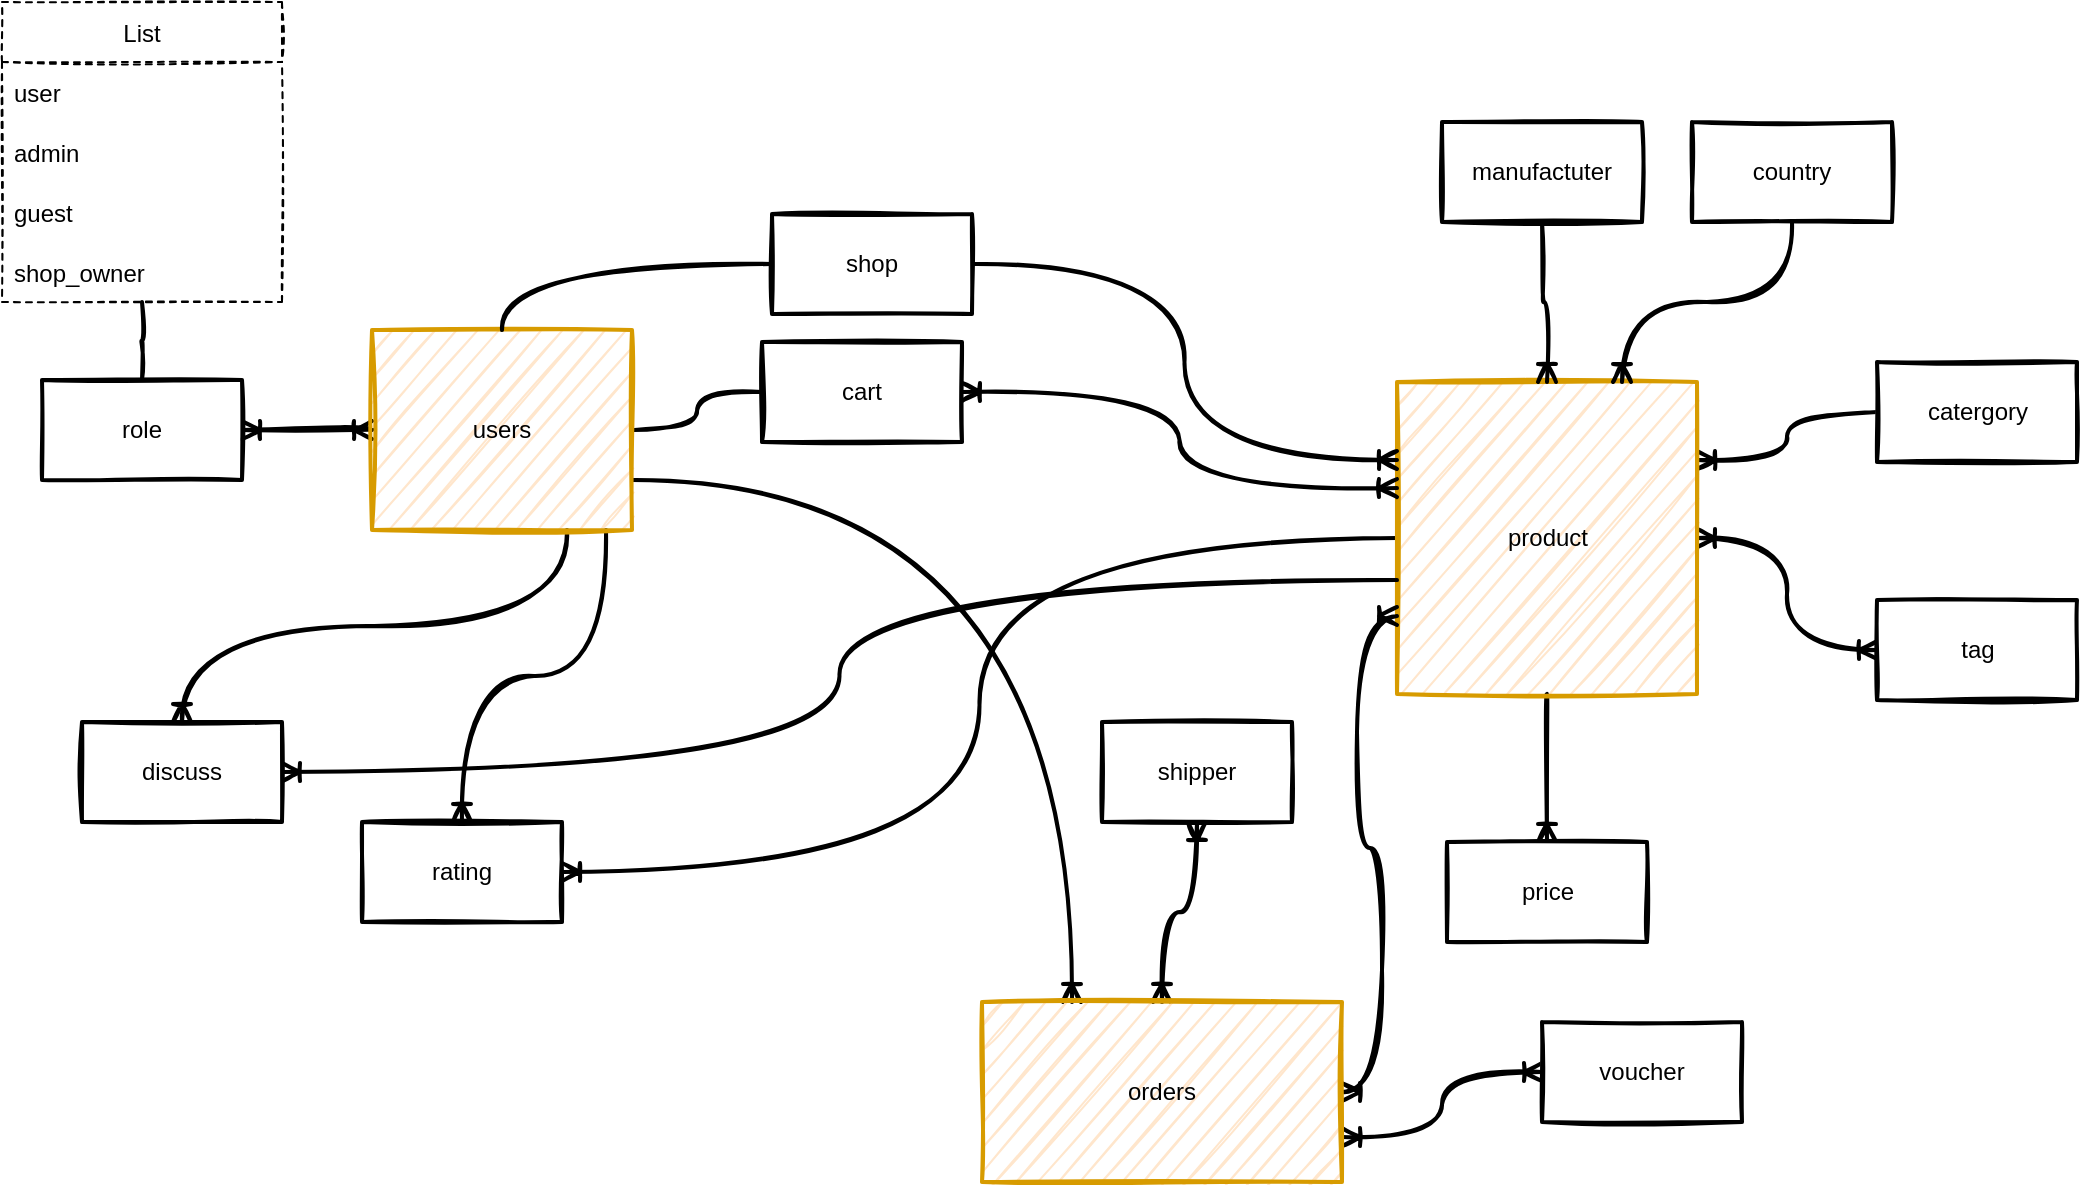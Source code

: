<mxfile version="16.5.1" type="device" pages="2"><diagram id="JLUeS3NZbmBWbkOQmf5I" name="Primarily design"><mxGraphModel dx="868" dy="545" grid="1" gridSize="10" guides="1" tooltips="1" connect="1" arrows="1" fold="1" page="1" pageScale="1" pageWidth="1169" pageHeight="827" math="0" shadow="0"><root><mxCell id="0"/><mxCell id="1" parent="0"/><mxCell id="GdnafdxsNKtUpE9_hrEG-21" style="edgeStyle=orthogonalEdgeStyle;jumpStyle=gap;orthogonalLoop=1;jettySize=auto;html=1;exitX=0.5;exitY=1;exitDx=0;exitDy=0;entryX=0.5;entryY=0;entryDx=0;entryDy=0;endArrow=ERoneToMany;endFill=0;strokeWidth=2;sketch=1;curved=1;" parent="1" source="9bdqRA983pTUqKfCLNGk-1" target="9bdqRA983pTUqKfCLNGk-7" edge="1"><mxGeometry relative="1" as="geometry"/></mxCell><mxCell id="GdnafdxsNKtUpE9_hrEG-23" style="edgeStyle=orthogonalEdgeStyle;jumpStyle=gap;orthogonalLoop=1;jettySize=auto;html=1;endArrow=ERoneToMany;endFill=0;startArrow=ERoneToMany;startFill=0;strokeWidth=2;sketch=1;curved=1;" parent="1" source="9bdqRA983pTUqKfCLNGk-1" target="9bdqRA983pTUqKfCLNGk-3" edge="1"><mxGeometry relative="1" as="geometry"/></mxCell><mxCell id="GdnafdxsNKtUpE9_hrEG-25" style="edgeStyle=orthogonalEdgeStyle;jumpStyle=gap;orthogonalLoop=1;jettySize=auto;html=1;entryX=1;entryY=0.25;entryDx=0;entryDy=0;startArrow=none;startFill=0;endArrow=ERoneToMany;endFill=0;strokeWidth=2;exitX=0;exitY=0.5;exitDx=0;exitDy=0;sketch=1;curved=1;" parent="1" source="9bdqRA983pTUqKfCLNGk-2" target="9bdqRA983pTUqKfCLNGk-1" edge="1"><mxGeometry relative="1" as="geometry"><mxPoint x="997.5" y="310" as="targetPoint"/></mxGeometry></mxCell><mxCell id="GdnafdxsNKtUpE9_hrEG-40" style="edgeStyle=orthogonalEdgeStyle;jumpStyle=gap;orthogonalLoop=1;jettySize=auto;html=1;startArrow=ERoneToMany;startFill=0;endArrow=ERoneToMany;endFill=0;strokeWidth=2;sketch=1;curved=1;exitX=1;exitY=0.75;exitDx=0;exitDy=0;" parent="1" source="GdnafdxsNKtUpE9_hrEG-49" target="9bdqRA983pTUqKfCLNGk-9" edge="1"><mxGeometry relative="1" as="geometry"/></mxCell><mxCell id="GdnafdxsNKtUpE9_hrEG-41" style="edgeStyle=orthogonalEdgeStyle;jumpStyle=gap;orthogonalLoop=1;jettySize=auto;html=1;startArrow=ERoneToMany;startFill=0;endArrow=ERoneToMany;endFill=0;strokeWidth=2;entryX=0.5;entryY=1;entryDx=0;entryDy=0;sketch=1;curved=1;" parent="1" source="GdnafdxsNKtUpE9_hrEG-49" target="GdnafdxsNKtUpE9_hrEG-7" edge="1"><mxGeometry relative="1" as="geometry"/></mxCell><mxCell id="GdnafdxsNKtUpE9_hrEG-67" style="edgeStyle=orthogonalEdgeStyle;jumpStyle=gap;orthogonalLoop=1;jettySize=auto;html=1;entryX=1;entryY=0.5;entryDx=0;entryDy=0;startArrow=none;startFill=0;endArrow=ERoneToMany;endFill=0;strokeWidth=2;sketch=1;curved=1;" parent="1" source="9bdqRA983pTUqKfCLNGk-1" target="GdnafdxsNKtUpE9_hrEG-4" edge="1"><mxGeometry relative="1" as="geometry"/></mxCell><mxCell id="9bdqRA983pTUqKfCLNGk-1" value="product" style="rounded=0;whiteSpace=wrap;html=1;strokeWidth=2;fillColor=#ffe6cc;strokeColor=#d79b00;sketch=1;" parent="1" vertex="1"><mxGeometry x="797.5" y="280" width="150" height="156" as="geometry"/></mxCell><mxCell id="9bdqRA983pTUqKfCLNGk-2" value="catergory" style="rounded=0;whiteSpace=wrap;html=1;strokeWidth=2;sketch=1;" parent="1" vertex="1"><mxGeometry x="1037.5" y="270" width="100" height="50" as="geometry"/></mxCell><mxCell id="9bdqRA983pTUqKfCLNGk-3" value="tag" style="rounded=0;whiteSpace=wrap;html=1;strokeWidth=2;sketch=1;" parent="1" vertex="1"><mxGeometry x="1037.5" y="389" width="100" height="50" as="geometry"/></mxCell><mxCell id="GdnafdxsNKtUpE9_hrEG-43" style="edgeStyle=orthogonalEdgeStyle;jumpStyle=gap;orthogonalLoop=1;jettySize=auto;html=1;entryX=0.75;entryY=0;entryDx=0;entryDy=0;startArrow=none;startFill=0;endArrow=ERoneToMany;endFill=0;strokeWidth=2;exitX=0.5;exitY=1;exitDx=0;exitDy=0;sketch=1;curved=1;" parent="1" source="9bdqRA983pTUqKfCLNGk-5" target="9bdqRA983pTUqKfCLNGk-1" edge="1"><mxGeometry relative="1" as="geometry"/></mxCell><mxCell id="9bdqRA983pTUqKfCLNGk-5" value="country" style="rounded=0;whiteSpace=wrap;html=1;strokeWidth=2;sketch=1;" parent="1" vertex="1"><mxGeometry x="945" y="150" width="100" height="50" as="geometry"/></mxCell><mxCell id="GdnafdxsNKtUpE9_hrEG-42" style="edgeStyle=orthogonalEdgeStyle;jumpStyle=gap;orthogonalLoop=1;jettySize=auto;html=1;startArrow=none;startFill=0;endArrow=ERoneToMany;endFill=0;strokeWidth=2;sketch=1;curved=1;" parent="1" source="9bdqRA983pTUqKfCLNGk-6" target="9bdqRA983pTUqKfCLNGk-1" edge="1"><mxGeometry relative="1" as="geometry"/></mxCell><mxCell id="9bdqRA983pTUqKfCLNGk-6" value="manufactuter" style="rounded=0;whiteSpace=wrap;html=1;strokeWidth=2;sketch=1;" parent="1" vertex="1"><mxGeometry x="820" y="150" width="100" height="50" as="geometry"/></mxCell><mxCell id="9bdqRA983pTUqKfCLNGk-7" value="price" style="rounded=0;whiteSpace=wrap;html=1;strokeWidth=2;sketch=1;" parent="1" vertex="1"><mxGeometry x="822.5" y="510" width="100" height="50" as="geometry"/></mxCell><mxCell id="9bdqRA983pTUqKfCLNGk-9" value="voucher" style="rounded=0;whiteSpace=wrap;html=1;strokeWidth=2;sketch=1;" parent="1" vertex="1"><mxGeometry x="870" y="600" width="100" height="50" as="geometry"/></mxCell><mxCell id="GdnafdxsNKtUpE9_hrEG-29" style="edgeStyle=orthogonalEdgeStyle;jumpStyle=gap;orthogonalLoop=1;jettySize=auto;html=1;exitX=1;exitY=0.5;exitDx=0;exitDy=0;startArrow=none;startFill=0;endArrow=none;endFill=0;strokeWidth=2;sketch=1;curved=1;" parent="1" source="GdnafdxsNKtUpE9_hrEG-1" target="GdnafdxsNKtUpE9_hrEG-6" edge="1"><mxGeometry relative="1" as="geometry"/></mxCell><mxCell id="GdnafdxsNKtUpE9_hrEG-33" style="edgeStyle=orthogonalEdgeStyle;jumpStyle=gap;orthogonalLoop=1;jettySize=auto;html=1;entryX=1;entryY=0.5;entryDx=0;entryDy=0;startArrow=ERoneToMany;startFill=0;endArrow=ERoneToMany;endFill=0;strokeWidth=2;sketch=1;curved=1;" parent="1" source="GdnafdxsNKtUpE9_hrEG-1" target="GdnafdxsNKtUpE9_hrEG-2" edge="1"><mxGeometry relative="1" as="geometry"/></mxCell><mxCell id="GdnafdxsNKtUpE9_hrEG-36" style="edgeStyle=orthogonalEdgeStyle;jumpStyle=gap;orthogonalLoop=1;jettySize=auto;html=1;entryX=0.5;entryY=0;entryDx=0;entryDy=0;startArrow=none;startFill=0;endArrow=ERoneToMany;endFill=0;strokeWidth=2;exitX=0.75;exitY=1;exitDx=0;exitDy=0;sketch=1;curved=1;" parent="1" source="GdnafdxsNKtUpE9_hrEG-1" target="GdnafdxsNKtUpE9_hrEG-5" edge="1"><mxGeometry relative="1" as="geometry"/></mxCell><mxCell id="GdnafdxsNKtUpE9_hrEG-37" style="edgeStyle=orthogonalEdgeStyle;jumpStyle=gap;orthogonalLoop=1;jettySize=auto;html=1;entryX=0.5;entryY=0;entryDx=0;entryDy=0;startArrow=none;startFill=0;endArrow=ERoneToMany;endFill=0;strokeWidth=2;exitX=0.9;exitY=1;exitDx=0;exitDy=0;exitPerimeter=0;sketch=1;curved=1;" parent="1" source="GdnafdxsNKtUpE9_hrEG-1" target="GdnafdxsNKtUpE9_hrEG-4" edge="1"><mxGeometry relative="1" as="geometry"/></mxCell><mxCell id="GdnafdxsNKtUpE9_hrEG-64" style="edgeStyle=orthogonalEdgeStyle;jumpStyle=gap;orthogonalLoop=1;jettySize=auto;html=1;exitX=1;exitY=0.75;exitDx=0;exitDy=0;entryX=0.25;entryY=0;entryDx=0;entryDy=0;startArrow=none;startFill=0;endArrow=ERoneToMany;endFill=0;strokeWidth=2;sketch=1;curved=1;" parent="1" source="GdnafdxsNKtUpE9_hrEG-1" target="GdnafdxsNKtUpE9_hrEG-49" edge="1"><mxGeometry relative="1" as="geometry"/></mxCell><mxCell id="GdnafdxsNKtUpE9_hrEG-1" value="users" style="rounded=0;whiteSpace=wrap;html=1;strokeWidth=2;fillColor=#ffe6cc;strokeColor=#d79b00;sketch=1;" parent="1" vertex="1"><mxGeometry x="285" y="254" width="130" height="100" as="geometry"/></mxCell><mxCell id="GdnafdxsNKtUpE9_hrEG-62" style="edgeStyle=orthogonalEdgeStyle;jumpStyle=gap;orthogonalLoop=1;jettySize=auto;html=1;startArrow=none;startFill=0;endArrow=none;endFill=0;strokeWidth=2;sketch=1;curved=1;" parent="1" source="GdnafdxsNKtUpE9_hrEG-2" target="GdnafdxsNKtUpE9_hrEG-52" edge="1"><mxGeometry relative="1" as="geometry"/></mxCell><mxCell id="GdnafdxsNKtUpE9_hrEG-2" value="role" style="rounded=0;whiteSpace=wrap;html=1;strokeWidth=2;sketch=1;" parent="1" vertex="1"><mxGeometry x="120" y="279" width="100" height="50" as="geometry"/></mxCell><mxCell id="GdnafdxsNKtUpE9_hrEG-30" style="edgeStyle=orthogonalEdgeStyle;jumpStyle=gap;orthogonalLoop=1;jettySize=auto;html=1;entryX=0.5;entryY=0;entryDx=0;entryDy=0;startArrow=none;startFill=0;endArrow=none;endFill=0;strokeWidth=2;sketch=1;curved=1;" parent="1" source="GdnafdxsNKtUpE9_hrEG-3" target="GdnafdxsNKtUpE9_hrEG-1" edge="1"><mxGeometry relative="1" as="geometry"/></mxCell><mxCell id="GdnafdxsNKtUpE9_hrEG-51" style="edgeStyle=orthogonalEdgeStyle;jumpStyle=gap;orthogonalLoop=1;jettySize=auto;html=1;startArrow=none;startFill=0;endArrow=ERoneToMany;endFill=0;strokeWidth=2;entryX=0;entryY=0.25;entryDx=0;entryDy=0;sketch=1;curved=1;" parent="1" source="GdnafdxsNKtUpE9_hrEG-3" target="9bdqRA983pTUqKfCLNGk-1" edge="1"><mxGeometry relative="1" as="geometry"><mxPoint x="510" y="280" as="targetPoint"/></mxGeometry></mxCell><mxCell id="GdnafdxsNKtUpE9_hrEG-3" value="shop" style="rounded=0;whiteSpace=wrap;html=1;strokeWidth=2;sketch=1;" parent="1" vertex="1"><mxGeometry x="485" y="196" width="100" height="50" as="geometry"/></mxCell><mxCell id="GdnafdxsNKtUpE9_hrEG-4" value="rating" style="rounded=0;whiteSpace=wrap;html=1;strokeWidth=2;sketch=1;" parent="1" vertex="1"><mxGeometry x="280" y="500" width="100" height="50" as="geometry"/></mxCell><mxCell id="GdnafdxsNKtUpE9_hrEG-66" style="edgeStyle=orthogonalEdgeStyle;jumpStyle=gap;orthogonalLoop=1;jettySize=auto;html=1;entryX=0;entryY=0.635;entryDx=0;entryDy=0;entryPerimeter=0;startArrow=ERoneToMany;startFill=0;endArrow=none;endFill=0;strokeWidth=2;sketch=1;curved=1;" parent="1" source="GdnafdxsNKtUpE9_hrEG-5" target="9bdqRA983pTUqKfCLNGk-1" edge="1"><mxGeometry relative="1" as="geometry"/></mxCell><mxCell id="GdnafdxsNKtUpE9_hrEG-5" value="discuss" style="rounded=0;whiteSpace=wrap;html=1;strokeWidth=2;sketch=1;" parent="1" vertex="1"><mxGeometry x="140" y="450" width="100" height="50" as="geometry"/></mxCell><mxCell id="GdnafdxsNKtUpE9_hrEG-63" style="edgeStyle=orthogonalEdgeStyle;jumpStyle=gap;orthogonalLoop=1;jettySize=auto;html=1;startArrow=ERoneToMany;startFill=0;endArrow=ERoneToMany;endFill=0;strokeWidth=2;entryX=0;entryY=0.34;entryDx=0;entryDy=0;entryPerimeter=0;sketch=1;curved=1;" parent="1" source="GdnafdxsNKtUpE9_hrEG-6" target="9bdqRA983pTUqKfCLNGk-1" edge="1"><mxGeometry relative="1" as="geometry"><mxPoint x="580" y="316" as="targetPoint"/></mxGeometry></mxCell><mxCell id="GdnafdxsNKtUpE9_hrEG-6" value="cart" style="rounded=0;whiteSpace=wrap;html=1;strokeWidth=2;sketch=1;" parent="1" vertex="1"><mxGeometry x="480" y="260" width="100" height="50" as="geometry"/></mxCell><mxCell id="GdnafdxsNKtUpE9_hrEG-7" value="shipper" style="rounded=0;whiteSpace=wrap;html=1;strokeWidth=2;sketch=1;" parent="1" vertex="1"><mxGeometry x="650" y="450" width="95" height="50" as="geometry"/></mxCell><mxCell id="GdnafdxsNKtUpE9_hrEG-50" style="edgeStyle=orthogonalEdgeStyle;jumpStyle=gap;orthogonalLoop=1;jettySize=auto;html=1;entryX=0;entryY=0.75;entryDx=0;entryDy=0;startArrow=ERoneToMany;startFill=0;endArrow=ERoneToMany;endFill=0;strokeWidth=2;sketch=1;curved=1;" parent="1" source="GdnafdxsNKtUpE9_hrEG-49" target="9bdqRA983pTUqKfCLNGk-1" edge="1"><mxGeometry relative="1" as="geometry"/></mxCell><mxCell id="GdnafdxsNKtUpE9_hrEG-49" value="orders" style="rounded=0;whiteSpace=wrap;html=1;strokeWidth=2;fillColor=#ffe6cc;strokeColor=#d79b00;sketch=1;" parent="1" vertex="1"><mxGeometry x="590" y="590" width="180" height="90" as="geometry"/></mxCell><mxCell id="GdnafdxsNKtUpE9_hrEG-52" value="List" style="swimlane;fontStyle=0;childLayout=stackLayout;horizontal=1;startSize=30;horizontalStack=0;resizeParent=1;resizeParentMax=0;resizeLast=0;collapsible=1;marginBottom=0;dashed=1;strokeWidth=1;fillColor=none;sketch=1;" parent="1" vertex="1"><mxGeometry x="100" y="90" width="140" height="150" as="geometry"/></mxCell><mxCell id="GdnafdxsNKtUpE9_hrEG-53" value="user" style="text;strokeColor=none;fillColor=none;align=left;verticalAlign=middle;spacingLeft=4;spacingRight=4;overflow=hidden;points=[[0,0.5],[1,0.5]];portConstraint=eastwest;rotatable=0;dashed=1;sketch=1;" parent="GdnafdxsNKtUpE9_hrEG-52" vertex="1"><mxGeometry y="30" width="140" height="30" as="geometry"/></mxCell><mxCell id="GdnafdxsNKtUpE9_hrEG-55" value="admin" style="text;strokeColor=none;fillColor=none;align=left;verticalAlign=middle;spacingLeft=4;spacingRight=4;overflow=hidden;points=[[0,0.5],[1,0.5]];portConstraint=eastwest;rotatable=0;dashed=1;sketch=1;" parent="GdnafdxsNKtUpE9_hrEG-52" vertex="1"><mxGeometry y="60" width="140" height="30" as="geometry"/></mxCell><mxCell id="GdnafdxsNKtUpE9_hrEG-57" value="guest" style="text;strokeColor=none;fillColor=none;align=left;verticalAlign=middle;spacingLeft=4;spacingRight=4;overflow=hidden;points=[[0,0.5],[1,0.5]];portConstraint=eastwest;rotatable=0;dashed=1;sketch=1;" parent="GdnafdxsNKtUpE9_hrEG-52" vertex="1"><mxGeometry y="90" width="140" height="30" as="geometry"/></mxCell><mxCell id="GdnafdxsNKtUpE9_hrEG-54" value="shop_owner" style="text;strokeColor=none;fillColor=none;align=left;verticalAlign=middle;spacingLeft=4;spacingRight=4;overflow=hidden;points=[[0,0.5],[1,0.5]];portConstraint=eastwest;rotatable=0;dashed=1;sketch=1;" parent="GdnafdxsNKtUpE9_hrEG-52" vertex="1"><mxGeometry y="120" width="140" height="30" as="geometry"/></mxCell></root></mxGraphModel></diagram><diagram name="Basic design" id="xeyDcXVGqgxg6_OX3Zuc"><mxGraphModel dx="2037" dy="545" grid="1" gridSize="10" guides="1" tooltips="1" connect="1" arrows="1" fold="1" page="1" pageScale="1" pageWidth="1169" pageHeight="827" math="0" shadow="0"><root><mxCell id="nEqRXM4K_B35qjbwBhtW-0"/><mxCell id="nEqRXM4K_B35qjbwBhtW-1" parent="nEqRXM4K_B35qjbwBhtW-0"/><mxCell id="nEqRXM4K_B35qjbwBhtW-2" style="edgeStyle=orthogonalEdgeStyle;jumpStyle=gap;orthogonalLoop=1;jettySize=auto;html=1;endArrow=ERoneToMany;endFill=0;strokeWidth=2;" parent="nEqRXM4K_B35qjbwBhtW-1" source="1F5qX5V7gjVEo8uUJHEB-17" target="6zn08B61Vg0nzKtM48cT-21" edge="1"><mxGeometry relative="1" as="geometry"/></mxCell><mxCell id="nEqRXM4K_B35qjbwBhtW-3" style="edgeStyle=orthogonalEdgeStyle;jumpStyle=gap;orthogonalLoop=1;jettySize=auto;html=1;endArrow=none;endFill=0;startArrow=ERoneToMany;startFill=0;strokeWidth=2;" parent="nEqRXM4K_B35qjbwBhtW-1" source="6zn08B61Vg0nzKtM48cT-7" target="1F5qX5V7gjVEo8uUJHEB-17" edge="1"><mxGeometry relative="1" as="geometry"/></mxCell><mxCell id="nEqRXM4K_B35qjbwBhtW-4" style="edgeStyle=orthogonalEdgeStyle;jumpStyle=gap;orthogonalLoop=1;jettySize=auto;html=1;startArrow=none;startFill=0;endArrow=ERoneToMany;endFill=0;strokeWidth=2;" parent="nEqRXM4K_B35qjbwBhtW-1" source="6zn08B61Vg0nzKtM48cT-1" target="1F5qX5V7gjVEo8uUJHEB-26" edge="1"><mxGeometry relative="1" as="geometry"><mxPoint x="697.5" y="280" as="targetPoint"/></mxGeometry></mxCell><mxCell id="nEqRXM4K_B35qjbwBhtW-5" style="edgeStyle=orthogonalEdgeStyle;jumpStyle=gap;orthogonalLoop=1;jettySize=auto;html=1;startArrow=none;startFill=0;endArrow=ERoneToMany;endFill=0;strokeWidth=2;entryX=0;entryY=0.5;entryDx=0;entryDy=0;" parent="nEqRXM4K_B35qjbwBhtW-1" source="1F5qX5V7gjVEo8uUJHEB-6" target="1F5qX5V7gjVEo8uUJHEB-2" edge="1"><mxGeometry relative="1" as="geometry"/></mxCell><mxCell id="nEqRXM4K_B35qjbwBhtW-7" style="edgeStyle=orthogonalEdgeStyle;jumpStyle=gap;orthogonalLoop=1;jettySize=auto;html=1;entryX=1;entryY=0.5;entryDx=0;entryDy=0;startArrow=none;startFill=0;endArrow=ERoneToMany;endFill=0;strokeWidth=2;" parent="nEqRXM4K_B35qjbwBhtW-1" source="1F5qX5V7gjVEo8uUJHEB-17" target="Ak6aTrRuTv46hlEzET8n-7" edge="1"><mxGeometry relative="1" as="geometry"/></mxCell><mxCell id="nEqRXM4K_B35qjbwBhtW-11" style="edgeStyle=orthogonalEdgeStyle;jumpStyle=gap;orthogonalLoop=1;jettySize=auto;html=1;startArrow=none;startFill=0;endArrow=ERoneToMany;endFill=0;strokeWidth=2;" parent="nEqRXM4K_B35qjbwBhtW-1" source="F9fl3s7LjYXuMkFzi0VZ-14" target="1F5qX5V7gjVEo8uUJHEB-23" edge="1"><mxGeometry relative="1" as="geometry"/></mxCell><mxCell id="nEqRXM4K_B35qjbwBhtW-13" style="edgeStyle=orthogonalEdgeStyle;jumpStyle=gap;orthogonalLoop=1;jettySize=auto;html=1;startArrow=none;startFill=0;endArrow=ERoneToMany;endFill=0;strokeWidth=2;" parent="nEqRXM4K_B35qjbwBhtW-1" source="F9fl3s7LjYXuMkFzi0VZ-11" target="1F5qX5V7gjVEo8uUJHEB-22" edge="1"><mxGeometry relative="1" as="geometry"/></mxCell><mxCell id="nEqRXM4K_B35qjbwBhtW-17" style="edgeStyle=orthogonalEdgeStyle;jumpStyle=gap;orthogonalLoop=1;jettySize=auto;html=1;startArrow=none;startFill=0;endArrow=none;endFill=0;strokeWidth=2;entryX=0;entryY=0.5;entryDx=0;entryDy=0;" parent="nEqRXM4K_B35qjbwBhtW-1" source="Ak6aTrRuTv46hlEzET8n-23" target="Ak6aTrRuTv46hlEzET8n-17" edge="1"><mxGeometry relative="1" as="geometry"/></mxCell><mxCell id="nEqRXM4K_B35qjbwBhtW-19" style="edgeStyle=orthogonalEdgeStyle;jumpStyle=gap;orthogonalLoop=1;jettySize=auto;html=1;startArrow=none;startFill=0;endArrow=ERoneToMany;endFill=0;strokeWidth=2;entryX=1;entryY=0.5;entryDx=0;entryDy=0;" parent="nEqRXM4K_B35qjbwBhtW-1" source="Ak6aTrRuTv46hlEzET8n-23" target="etswnL12-gUDMefsylmT-19" edge="1"><mxGeometry relative="1" as="geometry"/></mxCell><mxCell id="nEqRXM4K_B35qjbwBhtW-20" style="edgeStyle=orthogonalEdgeStyle;jumpStyle=gap;orthogonalLoop=1;jettySize=auto;html=1;startArrow=none;startFill=0;endArrow=ERoneToMany;endFill=0;strokeWidth=2;" parent="nEqRXM4K_B35qjbwBhtW-1" source="Ak6aTrRuTv46hlEzET8n-23" target="Ak6aTrRuTv46hlEzET8n-5" edge="1"><mxGeometry relative="1" as="geometry"/></mxCell><mxCell id="nEqRXM4K_B35qjbwBhtW-21" style="edgeStyle=orthogonalEdgeStyle;jumpStyle=gap;orthogonalLoop=1;jettySize=auto;html=1;startArrow=none;startFill=0;endArrow=ERoneToMany;endFill=0;strokeWidth=2;" parent="nEqRXM4K_B35qjbwBhtW-1" source="Ak6aTrRuTv46hlEzET8n-23" target="1F5qX5V7gjVEo8uUJHEB-7" edge="1"><mxGeometry relative="1" as="geometry"/></mxCell><mxCell id="uwoYzFLYdJ83PTsp_wEB-1" style="edgeStyle=orthogonalEdgeStyle;orthogonalLoop=1;jettySize=auto;html=1;strokeWidth=2;endArrow=ERoneToMany;endFill=0;" parent="nEqRXM4K_B35qjbwBhtW-1" source="Ak6aTrRuTv46hlEzET8n-23" target="Ak6aTrRuTv46hlEzET8n-20" edge="1"><mxGeometry relative="1" as="geometry"/></mxCell><mxCell id="nEqRXM4K_B35qjbwBhtW-23" style="edgeStyle=orthogonalEdgeStyle;jumpStyle=gap;orthogonalLoop=1;jettySize=auto;html=1;startArrow=none;startFill=0;endArrow=none;endFill=0;strokeWidth=2;entryX=0.5;entryY=0;entryDx=0;entryDy=0;" parent="nEqRXM4K_B35qjbwBhtW-1" source="etswnL12-gUDMefsylmT-15" target="nEqRXM4K_B35qjbwBhtW-36" edge="1"><mxGeometry relative="1" as="geometry"><mxPoint x="-134" y="319" as="sourcePoint"/></mxGeometry></mxCell><mxCell id="nEqRXM4K_B35qjbwBhtW-25" style="edgeStyle=orthogonalEdgeStyle;jumpStyle=gap;orthogonalLoop=1;jettySize=auto;html=1;startArrow=none;startFill=0;endArrow=none;endFill=0;strokeWidth=2;" parent="nEqRXM4K_B35qjbwBhtW-1" source="Ak6aTrRuTv46hlEzET8n-12" target="Ak6aTrRuTv46hlEzET8n-23" edge="1"><mxGeometry relative="1" as="geometry"/></mxCell><mxCell id="nEqRXM4K_B35qjbwBhtW-26" style="edgeStyle=orthogonalEdgeStyle;jumpStyle=gap;orthogonalLoop=1;jettySize=auto;html=1;startArrow=none;startFill=0;endArrow=ERoneToMany;endFill=0;strokeWidth=2;exitX=1;exitY=0.5;exitDx=0;exitDy=0;" parent="nEqRXM4K_B35qjbwBhtW-1" source="Ak6aTrRuTv46hlEzET8n-10" target="1F5qX5V7gjVEo8uUJHEB-20" edge="1"><mxGeometry relative="1" as="geometry"><mxPoint x="510" y="280" as="targetPoint"/></mxGeometry></mxCell><mxCell id="nEqRXM4K_B35qjbwBhtW-29" style="edgeStyle=orthogonalEdgeStyle;jumpStyle=gap;orthogonalLoop=1;jettySize=auto;html=1;startArrow=ERoneToMany;startFill=0;endArrow=none;endFill=0;strokeWidth=2;exitX=1;exitY=0.5;exitDx=0;exitDy=0;" parent="nEqRXM4K_B35qjbwBhtW-1" source="etswnL12-gUDMefsylmT-20" target="1F5qX5V7gjVEo8uUJHEB-17" edge="1"><mxGeometry relative="1" as="geometry"><mxPoint x="240" y="618" as="sourcePoint"/></mxGeometry></mxCell><mxCell id="nEqRXM4K_B35qjbwBhtW-31" style="edgeStyle=orthogonalEdgeStyle;jumpStyle=gap;orthogonalLoop=1;jettySize=auto;html=1;startArrow=none;startFill=0;endArrow=ERoneToMany;endFill=0;strokeWidth=2;" parent="nEqRXM4K_B35qjbwBhtW-1" source="1F5qX5V7gjVEo8uUJHEB-17" target="6zn08B61Vg0nzKtM48cT-13" edge="1"><mxGeometry relative="1" as="geometry"><mxPoint x="580" y="316" as="sourcePoint"/></mxGeometry></mxCell><mxCell id="nEqRXM4K_B35qjbwBhtW-34" style="edgeStyle=orthogonalEdgeStyle;jumpStyle=gap;orthogonalLoop=1;jettySize=auto;html=1;startArrow=none;startFill=0;endArrow=ERoneToMany;endFill=0;strokeWidth=2;" parent="nEqRXM4K_B35qjbwBhtW-1" source="1F5qX5V7gjVEo8uUJHEB-6" target="1F5qX5V7gjVEo8uUJHEB-30" edge="1"><mxGeometry relative="1" as="geometry"/></mxCell><mxCell id="nEqRXM4K_B35qjbwBhtW-36" value="List" style="swimlane;fontStyle=0;childLayout=stackLayout;horizontal=1;startSize=30;horizontalStack=0;resizeParent=1;resizeParentMax=0;resizeLast=0;collapsible=1;marginBottom=0;dashed=1;strokeWidth=1;fillColor=none;" parent="nEqRXM4K_B35qjbwBhtW-1" vertex="1"><mxGeometry x="-420" y="460" width="140" height="150" as="geometry"/></mxCell><mxCell id="nEqRXM4K_B35qjbwBhtW-38" value="1 - admin" style="text;strokeColor=none;fillColor=none;align=left;verticalAlign=middle;spacingLeft=4;spacingRight=4;overflow=hidden;points=[[0,0.5],[1,0.5]];portConstraint=eastwest;rotatable=0;dashed=1;" parent="nEqRXM4K_B35qjbwBhtW-36" vertex="1"><mxGeometry y="30" width="140" height="30" as="geometry"/></mxCell><mxCell id="nEqRXM4K_B35qjbwBhtW-37" value="2 - user" style="text;strokeColor=none;fillColor=none;align=left;verticalAlign=middle;spacingLeft=4;spacingRight=4;overflow=hidden;points=[[0,0.5],[1,0.5]];portConstraint=eastwest;rotatable=0;dashed=1;" parent="nEqRXM4K_B35qjbwBhtW-36" vertex="1"><mxGeometry y="60" width="140" height="30" as="geometry"/></mxCell><mxCell id="nEqRXM4K_B35qjbwBhtW-39" value="3 - guest" style="text;strokeColor=none;fillColor=none;align=left;verticalAlign=middle;spacingLeft=4;spacingRight=4;overflow=hidden;points=[[0,0.5],[1,0.5]];portConstraint=eastwest;rotatable=0;dashed=1;" parent="nEqRXM4K_B35qjbwBhtW-36" vertex="1"><mxGeometry y="90" width="140" height="30" as="geometry"/></mxCell><mxCell id="nEqRXM4K_B35qjbwBhtW-40" value="4 - shop_owner" style="text;strokeColor=none;fillColor=none;align=left;verticalAlign=middle;spacingLeft=4;spacingRight=4;overflow=hidden;points=[[0,0.5],[1,0.5]];portConstraint=eastwest;rotatable=0;dashed=1;" parent="nEqRXM4K_B35qjbwBhtW-36" vertex="1"><mxGeometry y="120" width="140" height="30" as="geometry"/></mxCell><mxCell id="etswnL12-gUDMefsylmT-13" value="role" style="swimlane;fontStyle=0;childLayout=stackLayout;horizontal=1;startSize=30;horizontalStack=0;resizeParent=1;resizeParentMax=0;resizeLast=0;collapsible=1;marginBottom=0;strokeWidth=2;" parent="nEqRXM4K_B35qjbwBhtW-1" vertex="1"><mxGeometry x="-420" y="285" width="140" height="120" as="geometry"/></mxCell><mxCell id="etswnL12-gUDMefsylmT-14" value="id INT PK" style="text;strokeColor=#b85450;fillColor=#f8cecc;align=left;verticalAlign=middle;spacingLeft=4;spacingRight=4;overflow=hidden;points=[[0,0.5],[1,0.5]];portConstraint=eastwest;rotatable=0;labelBackgroundColor=none;" parent="etswnL12-gUDMefsylmT-13" vertex="1"><mxGeometry y="30" width="140" height="30" as="geometry"/></mxCell><mxCell id="Ak6aTrRuTv46hlEzET8n-37" value="id_users" style="text;strokeColor=#6c8ebf;fillColor=#dae8fc;align=left;verticalAlign=middle;spacingLeft=4;spacingRight=4;overflow=hidden;points=[[0,0.5],[1,0.5]];portConstraint=eastwest;rotatable=0;labelBackgroundColor=none;" parent="etswnL12-gUDMefsylmT-13" vertex="1"><mxGeometry y="60" width="140" height="30" as="geometry"/></mxCell><mxCell id="etswnL12-gUDMefsylmT-15" value="role INT" style="text;strokeColor=none;fillColor=none;align=left;verticalAlign=middle;spacingLeft=4;spacingRight=4;overflow=hidden;points=[[0,0.5],[1,0.5]];portConstraint=eastwest;rotatable=0;" parent="etswnL12-gUDMefsylmT-13" vertex="1"><mxGeometry y="90" width="140" height="30" as="geometry"/></mxCell><mxCell id="etswnL12-gUDMefsylmT-17" value="discuss" style="swimlane;fontStyle=0;childLayout=stackLayout;horizontal=1;startSize=26;horizontalStack=0;resizeParent=1;resizeParentMax=0;resizeLast=0;collapsible=1;marginBottom=0;align=center;fontSize=12;strokeWidth=2;" parent="nEqRXM4K_B35qjbwBhtW-1" vertex="1"><mxGeometry x="-260" y="400" width="160" height="146" as="geometry"/></mxCell><mxCell id="etswnL12-gUDMefsylmT-18" value="id INT PK" style="text;strokeColor=#b85450;fillColor=#f8cecc;spacingLeft=4;spacingRight=4;overflow=hidden;rotatable=0;points=[[0,0.5],[1,0.5]];portConstraint=eastwest;fontSize=12;" parent="etswnL12-gUDMefsylmT-17" vertex="1"><mxGeometry y="26" width="160" height="30" as="geometry"/></mxCell><mxCell id="etswnL12-gUDMefsylmT-19" value="id_users" style="text;strokeColor=#6c8ebf;fillColor=#dae8fc;spacingLeft=4;spacingRight=4;overflow=hidden;rotatable=0;points=[[0,0.5],[1,0.5]];portConstraint=eastwest;fontSize=12;" parent="etswnL12-gUDMefsylmT-17" vertex="1"><mxGeometry y="56" width="160" height="30" as="geometry"/></mxCell><mxCell id="etswnL12-gUDMefsylmT-20" value="id_product" style="text;strokeColor=#6c8ebf;fillColor=#dae8fc;spacingLeft=4;spacingRight=4;overflow=hidden;rotatable=0;points=[[0,0.5],[1,0.5]];portConstraint=eastwest;fontSize=12;" parent="etswnL12-gUDMefsylmT-17" vertex="1"><mxGeometry y="86" width="160" height="30" as="geometry"/></mxCell><mxCell id="Ak6aTrRuTv46hlEzET8n-0" value="discuss TEXT" style="text;strokeColor=none;fillColor=none;spacingLeft=4;spacingRight=4;overflow=hidden;rotatable=0;points=[[0,0.5],[1,0.5]];portConstraint=eastwest;fontSize=12;" parent="etswnL12-gUDMefsylmT-17" vertex="1"><mxGeometry y="116" width="160" height="30" as="geometry"/></mxCell><mxCell id="Ak6aTrRuTv46hlEzET8n-2" value="rating" style="swimlane;fontStyle=0;childLayout=stackLayout;horizontal=1;startSize=30;horizontalStack=0;resizeParent=1;resizeParentMax=0;resizeLast=0;collapsible=1;marginBottom=0;labelBackgroundColor=none;strokeWidth=2;treeFolding=0;swimlaneLine=1;" parent="nEqRXM4K_B35qjbwBhtW-1" vertex="1"><mxGeometry x="465" y="120" width="140" height="150" as="geometry"><mxRectangle x="110" y="630" width="50" height="30" as="alternateBounds"/></mxGeometry></mxCell><mxCell id="Ak6aTrRuTv46hlEzET8n-4" value="id INT PK" style="text;strokeColor=#b85450;fillColor=#f8cecc;align=left;verticalAlign=middle;spacingLeft=4;spacingRight=4;overflow=hidden;points=[[0,0.5],[1,0.5]];portConstraint=eastwest;rotatable=0;labelBackgroundColor=none;" parent="Ak6aTrRuTv46hlEzET8n-2" vertex="1"><mxGeometry y="30" width="140" height="30" as="geometry"/></mxCell><mxCell id="Ak6aTrRuTv46hlEzET8n-5" value="id_users" style="text;strokeColor=#6c8ebf;fillColor=#dae8fc;align=left;verticalAlign=middle;spacingLeft=4;spacingRight=4;overflow=hidden;points=[[0,0.5],[1,0.5]];portConstraint=eastwest;rotatable=0;labelBackgroundColor=none;" parent="Ak6aTrRuTv46hlEzET8n-2" vertex="1"><mxGeometry y="60" width="140" height="30" as="geometry"/></mxCell><mxCell id="Ak6aTrRuTv46hlEzET8n-7" value="id_product" style="text;strokeColor=#6c8ebf;fillColor=#dae8fc;align=left;verticalAlign=middle;spacingLeft=4;spacingRight=4;overflow=hidden;points=[[0,0.5],[1,0.5]];portConstraint=eastwest;rotatable=0;labelBackgroundColor=none;" parent="Ak6aTrRuTv46hlEzET8n-2" vertex="1"><mxGeometry y="90" width="140" height="30" as="geometry"/></mxCell><mxCell id="Ak6aTrRuTv46hlEzET8n-8" value="rating INT" style="text;strokeColor=none;fillColor=none;spacingLeft=4;spacingRight=4;overflow=hidden;rotatable=0;points=[[0,0.5],[1,0.5]];portConstraint=eastwest;fontSize=12;" parent="Ak6aTrRuTv46hlEzET8n-2" vertex="1"><mxGeometry y="120" width="140" height="30" as="geometry"/></mxCell><mxCell id="Ak6aTrRuTv46hlEzET8n-9" value="shop" style="swimlane;fontStyle=0;childLayout=stackLayout;horizontal=1;startSize=30;horizontalStack=0;resizeParent=1;resizeParentMax=0;resizeLast=0;collapsible=1;marginBottom=0;labelBackgroundColor=none;strokeColor=default;strokeWidth=2;fillColor=none;" parent="nEqRXM4K_B35qjbwBhtW-1" vertex="1"><mxGeometry x="415" y="300" width="190" height="180" as="geometry"/></mxCell><mxCell id="Ak6aTrRuTv46hlEzET8n-10" value="id INT PK" style="text;strokeColor=#b85450;fillColor=#f8cecc;align=left;verticalAlign=middle;spacingLeft=4;spacingRight=4;overflow=hidden;points=[[0,0.5],[1,0.5]];portConstraint=eastwest;rotatable=0;labelBackgroundColor=none;" parent="Ak6aTrRuTv46hlEzET8n-9" vertex="1"><mxGeometry y="30" width="190" height="30" as="geometry"/></mxCell><mxCell id="Ak6aTrRuTv46hlEzET8n-12" value="id_owner" style="text;strokeColor=#6c8ebf;fillColor=#dae8fc;align=left;verticalAlign=middle;spacingLeft=4;spacingRight=4;overflow=hidden;points=[[0,0.5],[1,0.5]];portConstraint=eastwest;rotatable=0;labelBackgroundColor=none;" parent="Ak6aTrRuTv46hlEzET8n-9" vertex="1"><mxGeometry y="60" width="190" height="30" as="geometry"/></mxCell><mxCell id="Ak6aTrRuTv46hlEzET8n-11" value="name TEXT" style="text;strokeColor=none;fillColor=none;align=left;verticalAlign=middle;spacingLeft=4;spacingRight=4;overflow=hidden;points=[[0,0.5],[1,0.5]];portConstraint=eastwest;rotatable=0;labelBackgroundColor=none;" parent="Ak6aTrRuTv46hlEzET8n-9" vertex="1"><mxGeometry y="90" width="190" height="30" as="geometry"/></mxCell><mxCell id="xlmNndLky2t6jd6LRRZP-0" value="create_at DATE" style="text;strokeColor=none;fillColor=none;align=left;verticalAlign=middle;spacingLeft=4;spacingRight=4;overflow=hidden;points=[[0,0.5],[1,0.5]];portConstraint=eastwest;rotatable=0;labelBackgroundColor=none;" parent="Ak6aTrRuTv46hlEzET8n-9" vertex="1"><mxGeometry y="120" width="190" height="30" as="geometry"/></mxCell><mxCell id="Ak6aTrRuTv46hlEzET8n-13" value="status ENUM(normal, locked)" style="text;strokeColor=none;fillColor=none;align=left;verticalAlign=middle;spacingLeft=4;spacingRight=4;overflow=hidden;points=[[0,0.5],[1,0.5]];portConstraint=eastwest;rotatable=0;labelBackgroundColor=none;" parent="Ak6aTrRuTv46hlEzET8n-9" vertex="1"><mxGeometry y="150" width="190" height="30" as="geometry"/></mxCell><mxCell id="Ak6aTrRuTv46hlEzET8n-14" value="cart" style="swimlane;fontStyle=0;childLayout=stackLayout;horizontal=1;startSize=30;horizontalStack=0;resizeParent=1;resizeParentMax=0;resizeLast=0;collapsible=1;marginBottom=0;labelBackgroundColor=none;strokeColor=default;strokeWidth=2;fillColor=none;" parent="nEqRXM4K_B35qjbwBhtW-1" vertex="1"><mxGeometry x="465" y="10" width="140" height="90" as="geometry"/></mxCell><mxCell id="Ak6aTrRuTv46hlEzET8n-15" value="id INT PK" style="text;strokeColor=#b85450;fillColor=#f8cecc;align=left;verticalAlign=middle;spacingLeft=4;spacingRight=4;overflow=hidden;points=[[0,0.5],[1,0.5]];portConstraint=eastwest;rotatable=0;labelBackgroundColor=none;" parent="Ak6aTrRuTv46hlEzET8n-14" vertex="1"><mxGeometry y="30" width="140" height="30" as="geometry"/></mxCell><mxCell id="Ak6aTrRuTv46hlEzET8n-17" value="id_users" style="text;strokeColor=#6c8ebf;fillColor=#dae8fc;align=left;verticalAlign=middle;spacingLeft=4;spacingRight=4;overflow=hidden;points=[[0,0.5],[1,0.5]];portConstraint=eastwest;rotatable=0;labelBackgroundColor=none;" parent="Ak6aTrRuTv46hlEzET8n-14" vertex="1"><mxGeometry y="60" width="140" height="30" as="geometry"/></mxCell><mxCell id="Ak6aTrRuTv46hlEzET8n-18" value="address" style="swimlane;fontStyle=0;childLayout=stackLayout;horizontal=1;startSize=30;horizontalStack=0;resizeParent=1;resizeParentMax=0;resizeLast=0;collapsible=1;marginBottom=0;labelBackgroundColor=none;strokeColor=default;strokeWidth=2;fillColor=none;" parent="nEqRXM4K_B35qjbwBhtW-1" vertex="1"><mxGeometry x="-240" y="60" width="140" height="120" as="geometry"/></mxCell><mxCell id="Ak6aTrRuTv46hlEzET8n-19" value="id INT PK" style="text;strokeColor=#b85450;fillColor=#f8cecc;align=left;verticalAlign=middle;spacingLeft=4;spacingRight=4;overflow=hidden;points=[[0,0.5],[1,0.5]];portConstraint=eastwest;rotatable=0;labelBackgroundColor=none;" parent="Ak6aTrRuTv46hlEzET8n-18" vertex="1"><mxGeometry y="30" width="140" height="30" as="geometry"/></mxCell><mxCell id="Ak6aTrRuTv46hlEzET8n-20" value="id_users" style="text;strokeColor=#6c8ebf;fillColor=#dae8fc;align=left;verticalAlign=middle;spacingLeft=4;spacingRight=4;overflow=hidden;points=[[0,0.5],[1,0.5]];portConstraint=eastwest;rotatable=0;labelBackgroundColor=none;" parent="Ak6aTrRuTv46hlEzET8n-18" vertex="1"><mxGeometry y="60" width="140" height="30" as="geometry"/></mxCell><mxCell id="Ak6aTrRuTv46hlEzET8n-21" value="address TEXT" style="text;strokeColor=none;fillColor=none;align=left;verticalAlign=middle;spacingLeft=4;spacingRight=4;overflow=hidden;points=[[0,0.5],[1,0.5]];portConstraint=eastwest;rotatable=0;labelBackgroundColor=none;" parent="Ak6aTrRuTv46hlEzET8n-18" vertex="1"><mxGeometry y="90" width="140" height="30" as="geometry"/></mxCell><mxCell id="Ak6aTrRuTv46hlEzET8n-22" value="users" style="swimlane;fontStyle=0;childLayout=stackLayout;horizontal=1;startSize=30;horizontalStack=0;resizeParent=1;resizeParentMax=0;resizeLast=0;collapsible=1;marginBottom=0;labelBackgroundColor=none;strokeWidth=2;swimlaneFillColor=none;" parent="nEqRXM4K_B35qjbwBhtW-1" vertex="1"><mxGeometry x="70" y="90" width="180" height="330" as="geometry"/></mxCell><mxCell id="Ak6aTrRuTv46hlEzET8n-23" value="id INT PK" style="text;strokeColor=#b85450;fillColor=#f8cecc;align=left;verticalAlign=middle;spacingLeft=4;spacingRight=4;overflow=hidden;points=[[0,0.5],[1,0.5]];portConstraint=eastwest;rotatable=0;labelBackgroundColor=none;" parent="Ak6aTrRuTv46hlEzET8n-22" vertex="1"><mxGeometry y="30" width="180" height="30" as="geometry"/></mxCell><mxCell id="Ak6aTrRuTv46hlEzET8n-24" value="username TEXT" style="text;strokeColor=none;fillColor=none;align=left;verticalAlign=middle;spacingLeft=4;spacingRight=4;overflow=hidden;points=[[0,0.5],[1,0.5]];portConstraint=eastwest;rotatable=0;labelBackgroundColor=none;" parent="Ak6aTrRuTv46hlEzET8n-22" vertex="1"><mxGeometry y="60" width="180" height="30" as="geometry"/></mxCell><mxCell id="Ak6aTrRuTv46hlEzET8n-25" value="email TEXT" style="text;strokeColor=none;fillColor=none;align=left;verticalAlign=middle;spacingLeft=4;spacingRight=4;overflow=hidden;points=[[0,0.5],[1,0.5]];portConstraint=eastwest;rotatable=0;labelBackgroundColor=none;" parent="Ak6aTrRuTv46hlEzET8n-22" vertex="1"><mxGeometry y="90" width="180" height="30" as="geometry"/></mxCell><mxCell id="Ak6aTrRuTv46hlEzET8n-26" value="mobile TEXT" style="text;strokeColor=none;fillColor=none;align=left;verticalAlign=middle;spacingLeft=4;spacingRight=4;overflow=hidden;points=[[0,0.5],[1,0.5]];portConstraint=eastwest;rotatable=0;labelBackgroundColor=none;" parent="Ak6aTrRuTv46hlEzET8n-22" vertex="1"><mxGeometry y="120" width="180" height="30" as="geometry"/></mxCell><mxCell id="Ak6aTrRuTv46hlEzET8n-32" value="password TEXT" style="text;strokeColor=none;fillColor=none;align=left;verticalAlign=middle;spacingLeft=4;spacingRight=4;overflow=hidden;points=[[0,0.5],[1,0.5]];portConstraint=eastwest;rotatable=0;labelBackgroundColor=none;" parent="Ak6aTrRuTv46hlEzET8n-22" vertex="1"><mxGeometry y="150" width="180" height="30" as="geometry"/></mxCell><mxCell id="Ak6aTrRuTv46hlEzET8n-33" value="full_name TEXT" style="text;strokeColor=none;fillColor=none;align=left;verticalAlign=middle;spacingLeft=4;spacingRight=4;overflow=hidden;points=[[0,0.5],[1,0.5]];portConstraint=eastwest;rotatable=0;labelBackgroundColor=none;" parent="Ak6aTrRuTv46hlEzET8n-22" vertex="1"><mxGeometry y="180" width="180" height="30" as="geometry"/></mxCell><mxCell id="Ak6aTrRuTv46hlEzET8n-34" value="gender ENUM(male, female)" style="text;strokeColor=none;fillColor=none;align=left;verticalAlign=middle;spacingLeft=4;spacingRight=4;overflow=hidden;points=[[0,0.5],[1,0.5]];portConstraint=eastwest;rotatable=0;labelBackgroundColor=none;" parent="Ak6aTrRuTv46hlEzET8n-22" vertex="1"><mxGeometry y="210" width="180" height="30" as="geometry"/></mxCell><mxCell id="Ak6aTrRuTv46hlEzET8n-35" value="dob DATE" style="text;strokeColor=none;fillColor=none;align=left;verticalAlign=middle;spacingLeft=4;spacingRight=4;overflow=hidden;points=[[0,0.5],[1,0.5]];portConstraint=eastwest;rotatable=0;labelBackgroundColor=none;" parent="Ak6aTrRuTv46hlEzET8n-22" vertex="1"><mxGeometry y="240" width="180" height="30" as="geometry"/></mxCell><mxCell id="Ak6aTrRuTv46hlEzET8n-36" value="create_at DATE" style="text;strokeColor=none;fillColor=none;align=left;verticalAlign=middle;spacingLeft=4;spacingRight=4;overflow=hidden;points=[[0,0.5],[1,0.5]];portConstraint=eastwest;rotatable=0;labelBackgroundColor=none;" parent="Ak6aTrRuTv46hlEzET8n-22" vertex="1"><mxGeometry y="270" width="180" height="30" as="geometry"/></mxCell><mxCell id="F9fl3s7LjYXuMkFzi0VZ-5" value="status ENUM(normal, locked)" style="text;strokeColor=none;fillColor=none;align=left;verticalAlign=middle;spacingLeft=4;spacingRight=4;overflow=hidden;points=[[0,0.5],[1,0.5]];portConstraint=eastwest;rotatable=0;labelBackgroundColor=none;" parent="Ak6aTrRuTv46hlEzET8n-22" vertex="1"><mxGeometry y="300" width="180" height="30" as="geometry"/></mxCell><mxCell id="F9fl3s7LjYXuMkFzi0VZ-0" value="users_role" style="swimlane;fontStyle=0;childLayout=stackLayout;horizontal=1;startSize=30;horizontalStack=0;resizeParent=1;resizeParentMax=0;resizeLast=0;collapsible=1;marginBottom=0;strokeWidth=2;perimeterSpacing=1;" parent="nEqRXM4K_B35qjbwBhtW-1" vertex="1"><mxGeometry x="-240" y="255" width="140" height="90" as="geometry"/></mxCell><mxCell id="F9fl3s7LjYXuMkFzi0VZ-1" value="id_users" style="text;strokeColor=#9673a6;fillColor=#e1d5e7;align=left;verticalAlign=middle;spacingLeft=4;spacingRight=4;overflow=hidden;points=[[0,0.5],[1,0.5]];portConstraint=eastwest;rotatable=0;labelBackgroundColor=none;" parent="F9fl3s7LjYXuMkFzi0VZ-0" vertex="1"><mxGeometry y="30" width="140" height="30" as="geometry"/></mxCell><mxCell id="F9fl3s7LjYXuMkFzi0VZ-2" value="id_role" style="text;strokeColor=#9673a6;fillColor=#e1d5e7;align=left;verticalAlign=middle;spacingLeft=4;spacingRight=4;overflow=hidden;points=[[0,0.5],[1,0.5]];portConstraint=eastwest;rotatable=0;labelBackgroundColor=none;" parent="F9fl3s7LjYXuMkFzi0VZ-0" vertex="1"><mxGeometry y="60" width="140" height="30" as="geometry"/></mxCell><mxCell id="F9fl3s7LjYXuMkFzi0VZ-4" style="edgeStyle=orthogonalEdgeStyle;orthogonalLoop=1;jettySize=auto;html=1;startArrow=ERoneToMany;startFill=0;strokeWidth=2;endArrow=none;endFill=0;" parent="nEqRXM4K_B35qjbwBhtW-1" source="F9fl3s7LjYXuMkFzi0VZ-1" target="Ak6aTrRuTv46hlEzET8n-23" edge="1"><mxGeometry relative="1" as="geometry"/></mxCell><mxCell id="nEqRXM4K_B35qjbwBhtW-18" style="edgeStyle=orthogonalEdgeStyle;jumpStyle=gap;orthogonalLoop=1;jettySize=auto;html=1;startArrow=none;startFill=0;endArrow=ERoneToMany;endFill=0;strokeWidth=2;entryX=0;entryY=0.5;entryDx=0;entryDy=0;" parent="nEqRXM4K_B35qjbwBhtW-1" source="etswnL12-gUDMefsylmT-14" target="F9fl3s7LjYXuMkFzi0VZ-2" edge="1"><mxGeometry relative="1" as="geometry"><mxPoint x="20" y="304" as="sourcePoint"/></mxGeometry></mxCell><mxCell id="F9fl3s7LjYXuMkFzi0VZ-6" value="shipper" style="swimlane;fontStyle=0;childLayout=stackLayout;horizontal=1;startSize=30;horizontalStack=0;resizeParent=1;resizeParentMax=0;resizeLast=0;collapsible=1;marginBottom=0;strokeColor=default;strokeWidth=2;" parent="nEqRXM4K_B35qjbwBhtW-1" vertex="1"><mxGeometry x="40" y="560" width="140" height="90" as="geometry"/></mxCell><mxCell id="F9fl3s7LjYXuMkFzi0VZ-7" value="id INT PK" style="text;strokeColor=#b85450;fillColor=#f8cecc;align=left;verticalAlign=middle;spacingLeft=4;spacingRight=4;overflow=hidden;points=[[0,0.5],[1,0.5]];portConstraint=eastwest;rotatable=0;strokeWidth=2;" parent="F9fl3s7LjYXuMkFzi0VZ-6" vertex="1"><mxGeometry y="30" width="140" height="30" as="geometry"/></mxCell><mxCell id="F9fl3s7LjYXuMkFzi0VZ-8" value="name TEXT" style="text;strokeColor=none;fillColor=none;align=left;verticalAlign=middle;spacingLeft=4;spacingRight=4;overflow=hidden;points=[[0,0.5],[1,0.5]];portConstraint=eastwest;rotatable=0;strokeWidth=2;" parent="F9fl3s7LjYXuMkFzi0VZ-6" vertex="1"><mxGeometry y="60" width="140" height="30" as="geometry"/></mxCell><mxCell id="F9fl3s7LjYXuMkFzi0VZ-10" value="manufactuter" style="swimlane;fontStyle=0;childLayout=stackLayout;horizontal=1;startSize=30;horizontalStack=0;resizeParent=1;resizeParentMax=0;resizeLast=0;collapsible=1;marginBottom=0;strokeColor=default;strokeWidth=2;" parent="nEqRXM4K_B35qjbwBhtW-1" vertex="1"><mxGeometry x="980" y="320" width="140" height="90" as="geometry"/></mxCell><mxCell id="F9fl3s7LjYXuMkFzi0VZ-11" value="id INT PK" style="text;strokeColor=#b85450;fillColor=#f8cecc;align=left;verticalAlign=middle;spacingLeft=4;spacingRight=4;overflow=hidden;points=[[0,0.5],[1,0.5]];portConstraint=eastwest;rotatable=0;strokeWidth=2;" parent="F9fl3s7LjYXuMkFzi0VZ-10" vertex="1"><mxGeometry y="30" width="140" height="30" as="geometry"/></mxCell><mxCell id="F9fl3s7LjYXuMkFzi0VZ-12" value="name TEXT" style="text;strokeColor=none;fillColor=none;align=left;verticalAlign=middle;spacingLeft=4;spacingRight=4;overflow=hidden;points=[[0,0.5],[1,0.5]];portConstraint=eastwest;rotatable=0;strokeWidth=2;" parent="F9fl3s7LjYXuMkFzi0VZ-10" vertex="1"><mxGeometry y="60" width="140" height="30" as="geometry"/></mxCell><mxCell id="F9fl3s7LjYXuMkFzi0VZ-13" value="country" style="swimlane;fontStyle=0;childLayout=stackLayout;horizontal=1;startSize=30;horizontalStack=0;resizeParent=1;resizeParentMax=0;resizeLast=0;collapsible=1;marginBottom=0;strokeColor=default;strokeWidth=2;" parent="nEqRXM4K_B35qjbwBhtW-1" vertex="1"><mxGeometry x="980" y="436" width="140" height="90" as="geometry"/></mxCell><mxCell id="F9fl3s7LjYXuMkFzi0VZ-14" value="id INT PK" style="text;strokeColor=#b85450;fillColor=#f8cecc;align=left;verticalAlign=middle;spacingLeft=4;spacingRight=4;overflow=hidden;points=[[0,0.5],[1,0.5]];portConstraint=eastwest;rotatable=0;" parent="F9fl3s7LjYXuMkFzi0VZ-13" vertex="1"><mxGeometry y="30" width="140" height="30" as="geometry"/></mxCell><mxCell id="F9fl3s7LjYXuMkFzi0VZ-15" value="name TEXT" style="text;strokeColor=none;fillColor=none;align=left;verticalAlign=middle;spacingLeft=4;spacingRight=4;overflow=hidden;points=[[0,0.5],[1,0.5]];portConstraint=eastwest;rotatable=0;" parent="F9fl3s7LjYXuMkFzi0VZ-13" vertex="1"><mxGeometry y="60" width="140" height="30" as="geometry"/></mxCell><mxCell id="6zn08B61Vg0nzKtM48cT-0" value="catergory" style="swimlane;fontStyle=0;childLayout=stackLayout;horizontal=1;startSize=30;horizontalStack=0;resizeParent=1;resizeParentMax=0;resizeLast=0;collapsible=1;marginBottom=0;strokeColor=default;strokeWidth=2;" parent="nEqRXM4K_B35qjbwBhtW-1" vertex="1"><mxGeometry x="1230" y="90" width="140" height="90" as="geometry"/></mxCell><mxCell id="6zn08B61Vg0nzKtM48cT-1" value="id INT PK" style="text;strokeColor=#b85450;fillColor=#f8cecc;align=left;verticalAlign=middle;spacingLeft=4;spacingRight=4;overflow=hidden;points=[[0,0.5],[1,0.5]];portConstraint=eastwest;rotatable=0;strokeWidth=2;" parent="6zn08B61Vg0nzKtM48cT-0" vertex="1"><mxGeometry y="30" width="140" height="30" as="geometry"/></mxCell><mxCell id="6zn08B61Vg0nzKtM48cT-2" value="name TEXT" style="text;strokeColor=none;fillColor=none;align=left;verticalAlign=middle;spacingLeft=4;spacingRight=4;overflow=hidden;points=[[0,0.5],[1,0.5]];portConstraint=eastwest;rotatable=0;strokeWidth=2;" parent="6zn08B61Vg0nzKtM48cT-0" vertex="1"><mxGeometry y="60" width="140" height="30" as="geometry"/></mxCell><mxCell id="6zn08B61Vg0nzKtM48cT-3" value="tag" style="swimlane;fontStyle=0;childLayout=stackLayout;horizontal=1;startSize=30;horizontalStack=0;resizeParent=1;resizeParentMax=0;resizeLast=0;collapsible=1;marginBottom=0;strokeColor=default;strokeWidth=2;" parent="nEqRXM4K_B35qjbwBhtW-1" vertex="1"><mxGeometry x="1230" y="200" width="140" height="90" as="geometry"/></mxCell><mxCell id="6zn08B61Vg0nzKtM48cT-4" value="id INT PK" style="text;strokeColor=#b85450;fillColor=#f8cecc;align=left;verticalAlign=middle;spacingLeft=4;spacingRight=4;overflow=hidden;points=[[0,0.5],[1,0.5]];portConstraint=eastwest;rotatable=0;strokeWidth=2;" parent="6zn08B61Vg0nzKtM48cT-3" vertex="1"><mxGeometry y="30" width="140" height="30" as="geometry"/></mxCell><mxCell id="6zn08B61Vg0nzKtM48cT-5" value="name TEXT" style="text;strokeColor=none;fillColor=none;align=left;verticalAlign=middle;spacingLeft=4;spacingRight=4;overflow=hidden;points=[[0,0.5],[1,0.5]];portConstraint=eastwest;rotatable=0;strokeWidth=2;" parent="6zn08B61Vg0nzKtM48cT-3" vertex="1"><mxGeometry y="60" width="140" height="30" as="geometry"/></mxCell><mxCell id="6zn08B61Vg0nzKtM48cT-6" value="product_tag" style="swimlane;fontStyle=0;childLayout=stackLayout;horizontal=1;startSize=30;horizontalStack=0;resizeParent=1;resizeParentMax=0;resizeLast=0;collapsible=1;marginBottom=0;strokeWidth=2;glass=0;sketch=0;shadow=0;rounded=0;" parent="nEqRXM4K_B35qjbwBhtW-1" vertex="1"><mxGeometry x="970" y="170" width="140" height="90" as="geometry"/></mxCell><mxCell id="6zn08B61Vg0nzKtM48cT-7" value="id_product" style="text;strokeColor=#9673a6;fillColor=#e1d5e7;align=left;verticalAlign=middle;spacingLeft=4;spacingRight=4;overflow=hidden;points=[[0,0.5],[1,0.5]];portConstraint=eastwest;rotatable=0;" parent="6zn08B61Vg0nzKtM48cT-6" vertex="1"><mxGeometry y="30" width="140" height="30" as="geometry"/></mxCell><mxCell id="6zn08B61Vg0nzKtM48cT-8" value="id_tag" style="text;strokeColor=#9673a6;fillColor=#e1d5e7;align=left;verticalAlign=middle;spacingLeft=4;spacingRight=4;overflow=hidden;points=[[0,0.5],[1,0.5]];portConstraint=eastwest;rotatable=0;" parent="6zn08B61Vg0nzKtM48cT-6" vertex="1"><mxGeometry y="60" width="140" height="30" as="geometry"/></mxCell><mxCell id="6zn08B61Vg0nzKtM48cT-10" style="edgeStyle=orthogonalEdgeStyle;jumpStyle=gap;orthogonalLoop=1;jettySize=auto;html=1;endArrow=none;endFill=0;startArrow=ERoneToMany;startFill=0;strokeWidth=2;" parent="nEqRXM4K_B35qjbwBhtW-1" source="6zn08B61Vg0nzKtM48cT-8" target="6zn08B61Vg0nzKtM48cT-3" edge="1"><mxGeometry relative="1" as="geometry"><mxPoint x="800" y="122" as="sourcePoint"/><mxPoint x="1122.5" y="237.0" as="targetPoint"/></mxGeometry></mxCell><mxCell id="6zn08B61Vg0nzKtM48cT-11" value="cart_product" style="swimlane;fontStyle=0;childLayout=stackLayout;horizontal=1;startSize=30;horizontalStack=0;resizeParent=1;resizeParentMax=0;resizeLast=0;collapsible=1;marginBottom=0;labelBackgroundColor=none;strokeWidth=2;" parent="nEqRXM4K_B35qjbwBhtW-1" vertex="1"><mxGeometry x="650" y="10" width="140" height="90" as="geometry"/></mxCell><mxCell id="6zn08B61Vg0nzKtM48cT-12" value="id_cart" style="text;strokeColor=#9673a6;fillColor=#e1d5e7;align=left;verticalAlign=middle;spacingLeft=4;spacingRight=4;overflow=hidden;points=[[0,0.5],[1,0.5]];portConstraint=eastwest;rotatable=0;labelBackgroundColor=none;" parent="6zn08B61Vg0nzKtM48cT-11" vertex="1"><mxGeometry y="30" width="140" height="30" as="geometry"/></mxCell><mxCell id="6zn08B61Vg0nzKtM48cT-13" value="id_product" style="text;strokeColor=#9673a6;fillColor=#e1d5e7;align=left;verticalAlign=middle;spacingLeft=4;spacingRight=4;overflow=hidden;points=[[0,0.5],[1,0.5]];portConstraint=eastwest;rotatable=0;labelBackgroundColor=none;" parent="6zn08B61Vg0nzKtM48cT-11" vertex="1"><mxGeometry y="60" width="140" height="30" as="geometry"/></mxCell><mxCell id="6zn08B61Vg0nzKtM48cT-14" style="edgeStyle=orthogonalEdgeStyle;jumpStyle=gap;orthogonalLoop=1;jettySize=auto;html=1;startArrow=none;startFill=0;endArrow=ERoneToMany;endFill=0;strokeWidth=2;" parent="nEqRXM4K_B35qjbwBhtW-1" source="Ak6aTrRuTv46hlEzET8n-15" target="6zn08B61Vg0nzKtM48cT-12" edge="1"><mxGeometry relative="1" as="geometry"><mxPoint x="812.5" y="243.04" as="targetPoint"/><mxPoint x="605" y="105" as="sourcePoint"/></mxGeometry></mxCell><mxCell id="6zn08B61Vg0nzKtM48cT-15" value="orders_shipper" style="swimlane;fontStyle=0;childLayout=stackLayout;horizontal=1;startSize=30;horizontalStack=0;resizeParent=1;resizeParentMax=0;resizeLast=0;collapsible=1;marginBottom=0;strokeWidth=2;" parent="nEqRXM4K_B35qjbwBhtW-1" vertex="1"><mxGeometry x="230" y="560" width="140" height="90" as="geometry"/></mxCell><mxCell id="6zn08B61Vg0nzKtM48cT-16" value="id_orders" style="text;strokeColor=#9673a6;fillColor=#e1d5e7;align=left;verticalAlign=middle;spacingLeft=4;spacingRight=4;overflow=hidden;points=[[0,0.5],[1,0.5]];portConstraint=eastwest;rotatable=0;strokeWidth=2;" parent="6zn08B61Vg0nzKtM48cT-15" vertex="1"><mxGeometry y="30" width="140" height="30" as="geometry"/></mxCell><mxCell id="6zn08B61Vg0nzKtM48cT-17" value="id_shipper" style="text;strokeColor=#9673a6;fillColor=#e1d5e7;align=left;verticalAlign=middle;spacingLeft=4;spacingRight=4;overflow=hidden;points=[[0,0.5],[1,0.5]];portConstraint=eastwest;rotatable=0;strokeWidth=2;" parent="6zn08B61Vg0nzKtM48cT-15" vertex="1"><mxGeometry y="60" width="140" height="30" as="geometry"/></mxCell><mxCell id="6zn08B61Vg0nzKtM48cT-18" style="edgeStyle=orthogonalEdgeStyle;jumpStyle=gap;orthogonalLoop=1;jettySize=auto;html=1;startArrow=none;startFill=0;endArrow=ERoneToMany;endFill=0;strokeWidth=2;" parent="nEqRXM4K_B35qjbwBhtW-1" source="1F5qX5V7gjVEo8uUJHEB-6" target="6zn08B61Vg0nzKtM48cT-16" edge="1"><mxGeometry relative="1" as="geometry"><mxPoint x="670" y="600" as="sourcePoint"/><mxPoint x="820" y="837" as="targetPoint"/></mxGeometry></mxCell><mxCell id="6zn08B61Vg0nzKtM48cT-19" value="price" style="swimlane;fontStyle=0;childLayout=stackLayout;horizontal=1;startSize=30;horizontalStack=0;resizeParent=1;resizeParentMax=0;resizeLast=0;collapsible=1;marginBottom=0;strokeColor=default;strokeWidth=2;" parent="nEqRXM4K_B35qjbwBhtW-1" vertex="1"><mxGeometry x="1350" y="320" width="140" height="180" as="geometry"/></mxCell><mxCell id="6zn08B61Vg0nzKtM48cT-20" value="id INT PK" style="text;strokeColor=#b85450;fillColor=#f8cecc;align=left;verticalAlign=middle;spacingLeft=4;spacingRight=4;overflow=hidden;points=[[0,0.5],[1,0.5]];portConstraint=eastwest;rotatable=0;strokeWidth=2;" parent="6zn08B61Vg0nzKtM48cT-19" vertex="1"><mxGeometry y="30" width="140" height="30" as="geometry"/></mxCell><mxCell id="6zn08B61Vg0nzKtM48cT-21" value="id_product" style="text;strokeColor=#6c8ebf;fillColor=#dae8fc;align=left;verticalAlign=middle;spacingLeft=4;spacingRight=4;overflow=hidden;points=[[0,0.5],[1,0.5]];portConstraint=eastwest;rotatable=0;strokeWidth=2;" parent="6zn08B61Vg0nzKtM48cT-19" vertex="1"><mxGeometry y="60" width="140" height="30" as="geometry"/></mxCell><mxCell id="6zn08B61Vg0nzKtM48cT-22" value="price BIGINT" style="text;strokeColor=none;fillColor=none;align=left;verticalAlign=middle;spacingLeft=4;spacingRight=4;overflow=hidden;points=[[0,0.5],[1,0.5]];portConstraint=eastwest;rotatable=0;strokeWidth=2;" parent="6zn08B61Vg0nzKtM48cT-19" vertex="1"><mxGeometry y="90" width="140" height="30" as="geometry"/></mxCell><mxCell id="6zn08B61Vg0nzKtM48cT-23" value="start_date DATE" style="text;strokeColor=none;fillColor=none;align=left;verticalAlign=middle;spacingLeft=4;spacingRight=4;overflow=hidden;points=[[0,0.5],[1,0.5]];portConstraint=eastwest;rotatable=0;strokeWidth=2;" parent="6zn08B61Vg0nzKtM48cT-19" vertex="1"><mxGeometry y="120" width="140" height="30" as="geometry"/></mxCell><mxCell id="6zn08B61Vg0nzKtM48cT-24" value="end_date DATE" style="text;strokeColor=none;fillColor=none;align=left;verticalAlign=middle;spacingLeft=4;spacingRight=4;overflow=hidden;points=[[0,0.5],[1,0.5]];portConstraint=eastwest;rotatable=0;strokeWidth=2;" parent="6zn08B61Vg0nzKtM48cT-19" vertex="1"><mxGeometry y="150" width="140" height="30" as="geometry"/></mxCell><mxCell id="O9kJegiY3QXJfehNuK7j-0" value="voucher" style="swimlane;fontStyle=0;childLayout=stackLayout;horizontal=1;startSize=30;horizontalStack=0;resizeParent=1;resizeParentMax=0;resizeLast=0;collapsible=1;marginBottom=0;strokeColor=default;strokeWidth=2;" parent="nEqRXM4K_B35qjbwBhtW-1" vertex="1"><mxGeometry x="820" y="630" width="140" height="180" as="geometry"/></mxCell><mxCell id="O9kJegiY3QXJfehNuK7j-1" value="id INT PK" style="text;strokeColor=#b85450;fillColor=#f8cecc;align=left;verticalAlign=middle;spacingLeft=4;spacingRight=4;overflow=hidden;points=[[0,0.5],[1,0.5]];portConstraint=eastwest;rotatable=0;strokeWidth=2;" parent="O9kJegiY3QXJfehNuK7j-0" vertex="1"><mxGeometry y="30" width="140" height="30" as="geometry"/></mxCell><mxCell id="O9kJegiY3QXJfehNuK7j-3" value="percent INT" style="text;strokeColor=none;fillColor=none;align=left;verticalAlign=middle;spacingLeft=4;spacingRight=4;overflow=hidden;points=[[0,0.5],[1,0.5]];portConstraint=eastwest;rotatable=0;strokeWidth=2;" parent="O9kJegiY3QXJfehNuK7j-0" vertex="1"><mxGeometry y="60" width="140" height="30" as="geometry"/></mxCell><mxCell id="1F5qX5V7gjVEo8uUJHEB-0" value="min_price BIGINT" style="text;strokeColor=none;fillColor=none;align=left;verticalAlign=middle;spacingLeft=4;spacingRight=4;overflow=hidden;points=[[0,0.5],[1,0.5]];portConstraint=eastwest;rotatable=0;strokeWidth=2;" parent="O9kJegiY3QXJfehNuK7j-0" vertex="1"><mxGeometry y="90" width="140" height="30" as="geometry"/></mxCell><mxCell id="O9kJegiY3QXJfehNuK7j-4" value="start_date DATE" style="text;strokeColor=none;fillColor=none;align=left;verticalAlign=middle;spacingLeft=4;spacingRight=4;overflow=hidden;points=[[0,0.5],[1,0.5]];portConstraint=eastwest;rotatable=0;strokeWidth=2;" parent="O9kJegiY3QXJfehNuK7j-0" vertex="1"><mxGeometry y="120" width="140" height="30" as="geometry"/></mxCell><mxCell id="O9kJegiY3QXJfehNuK7j-5" value="end_date DATE" style="text;strokeColor=none;fillColor=none;align=left;verticalAlign=middle;spacingLeft=4;spacingRight=4;overflow=hidden;points=[[0,0.5],[1,0.5]];portConstraint=eastwest;rotatable=0;strokeWidth=2;" parent="O9kJegiY3QXJfehNuK7j-0" vertex="1"><mxGeometry y="150" width="140" height="30" as="geometry"/></mxCell><mxCell id="1F5qX5V7gjVEo8uUJHEB-1" value="orders_voucher" style="swimlane;fontStyle=0;childLayout=stackLayout;horizontal=1;startSize=30;horizontalStack=0;resizeParent=1;resizeParentMax=0;resizeLast=0;collapsible=1;marginBottom=0;strokeWidth=2;glass=0;sketch=0;shadow=0;rounded=0;" parent="nEqRXM4K_B35qjbwBhtW-1" vertex="1"><mxGeometry x="820" y="510" width="140" height="90" as="geometry"/></mxCell><mxCell id="1F5qX5V7gjVEo8uUJHEB-2" value="id_orders" style="text;strokeColor=#9673a6;fillColor=#e1d5e7;align=left;verticalAlign=middle;spacingLeft=4;spacingRight=4;overflow=hidden;points=[[0,0.5],[1,0.5]];portConstraint=eastwest;rotatable=0;" parent="1F5qX5V7gjVEo8uUJHEB-1" vertex="1"><mxGeometry y="30" width="140" height="30" as="geometry"/></mxCell><mxCell id="1F5qX5V7gjVEo8uUJHEB-3" value="id_voucher" style="text;strokeColor=#9673a6;fillColor=#e1d5e7;align=left;verticalAlign=middle;spacingLeft=4;spacingRight=4;overflow=hidden;points=[[0,0.5],[1,0.5]];portConstraint=eastwest;rotatable=0;" parent="1F5qX5V7gjVEo8uUJHEB-1" vertex="1"><mxGeometry y="60" width="140" height="30" as="geometry"/></mxCell><mxCell id="1F5qX5V7gjVEo8uUJHEB-4" style="jumpStyle=gap;orthogonalLoop=1;jettySize=auto;html=1;startArrow=none;startFill=0;endArrow=ERoneToMany;endFill=0;strokeWidth=2;entryX=1;entryY=0.5;entryDx=0;entryDy=0;edgeStyle=entityRelationEdgeStyle;elbow=vertical;" parent="nEqRXM4K_B35qjbwBhtW-1" source="O9kJegiY3QXJfehNuK7j-1" target="1F5qX5V7gjVEo8uUJHEB-3" edge="1"><mxGeometry relative="1" as="geometry"><mxPoint x="900" y="515" as="sourcePoint"/><mxPoint x="670" y="567.5" as="targetPoint"/></mxGeometry></mxCell><mxCell id="nEqRXM4K_B35qjbwBhtW-6" style="edgeStyle=orthogonalEdgeStyle;jumpStyle=gap;orthogonalLoop=1;jettySize=auto;html=1;startArrow=none;startFill=0;endArrow=ERoneToMany;endFill=0;strokeWidth=2;" parent="nEqRXM4K_B35qjbwBhtW-1" source="F9fl3s7LjYXuMkFzi0VZ-7" target="6zn08B61Vg0nzKtM48cT-17" edge="1"><mxGeometry relative="1" as="geometry"><mxPoint x="-100" y="785" as="sourcePoint"/></mxGeometry></mxCell><mxCell id="1F5qX5V7gjVEo8uUJHEB-5" value="orders" style="swimlane;fontStyle=0;childLayout=stackLayout;horizontal=1;startSize=30;horizontalStack=0;resizeParent=1;resizeParentMax=0;resizeLast=0;collapsible=1;marginBottom=0;strokeWidth=2;" parent="nEqRXM4K_B35qjbwBhtW-1" vertex="1"><mxGeometry x="530" y="630" width="240" height="180" as="geometry"/></mxCell><mxCell id="1F5qX5V7gjVEo8uUJHEB-6" value="id INT PK" style="text;strokeColor=#b85450;fillColor=#f8cecc;align=left;verticalAlign=middle;spacingLeft=4;spacingRight=4;overflow=hidden;points=[[0,0.5],[1,0.5]];portConstraint=eastwest;rotatable=0;" parent="1F5qX5V7gjVEo8uUJHEB-5" vertex="1"><mxGeometry y="30" width="240" height="30" as="geometry"/></mxCell><mxCell id="1F5qX5V7gjVEo8uUJHEB-7" value="id_users" style="text;strokeColor=#6c8ebf;fillColor=#dae8fc;align=left;verticalAlign=middle;spacingLeft=4;spacingRight=4;overflow=hidden;points=[[0,0.5],[1,0.5]];portConstraint=eastwest;rotatable=0;" parent="1F5qX5V7gjVEo8uUJHEB-5" vertex="1"><mxGeometry y="60" width="240" height="30" as="geometry"/></mxCell><mxCell id="1F5qX5V7gjVEo8uUJHEB-8" value="date DATE" style="text;strokeColor=none;fillColor=none;align=left;verticalAlign=middle;spacingLeft=4;spacingRight=4;overflow=hidden;points=[[0,0.5],[1,0.5]];portConstraint=eastwest;rotatable=0;" parent="1F5qX5V7gjVEo8uUJHEB-5" vertex="1"><mxGeometry y="90" width="240" height="30" as="geometry"/></mxCell><mxCell id="1F5qX5V7gjVEo8uUJHEB-13" value="payment_method ENUM(debit/credit, cod)" style="text;strokeColor=none;fillColor=none;align=left;verticalAlign=middle;spacingLeft=4;spacingRight=4;overflow=hidden;points=[[0,0.5],[1,0.5]];portConstraint=eastwest;rotatable=0;" parent="1F5qX5V7gjVEo8uUJHEB-5" vertex="1"><mxGeometry y="120" width="240" height="30" as="geometry"/></mxCell><mxCell id="1F5qX5V7gjVEo8uUJHEB-14" value="status TEXT" style="text;strokeColor=none;fillColor=none;align=left;verticalAlign=middle;spacingLeft=4;spacingRight=4;overflow=hidden;points=[[0,0.5],[1,0.5]];portConstraint=eastwest;rotatable=0;" parent="1F5qX5V7gjVEo8uUJHEB-5" vertex="1"><mxGeometry y="150" width="240" height="30" as="geometry"/></mxCell><mxCell id="1F5qX5V7gjVEo8uUJHEB-16" value="product" style="swimlane;fontStyle=0;childLayout=stackLayout;horizontal=1;startSize=30;horizontalStack=0;resizeParent=1;resizeParentMax=0;resizeLast=0;collapsible=1;marginBottom=0;strokeWidth=2;" parent="nEqRXM4K_B35qjbwBhtW-1" vertex="1"><mxGeometry x="680" y="240" width="240" height="240" as="geometry"/></mxCell><mxCell id="1F5qX5V7gjVEo8uUJHEB-17" value="id INT PK" style="text;strokeColor=#b85450;fillColor=#f8cecc;align=left;verticalAlign=middle;spacingLeft=4;spacingRight=4;overflow=hidden;points=[[0,0.5],[1,0.5]];portConstraint=eastwest;rotatable=0;" parent="1F5qX5V7gjVEo8uUJHEB-16" vertex="1"><mxGeometry y="30" width="240" height="30" as="geometry"/></mxCell><mxCell id="1F5qX5V7gjVEo8uUJHEB-19" value="name TEXT" style="text;strokeColor=none;fillColor=none;align=left;verticalAlign=middle;spacingLeft=4;spacingRight=4;overflow=hidden;points=[[0,0.5],[1,0.5]];portConstraint=eastwest;rotatable=0;" parent="1F5qX5V7gjVEo8uUJHEB-16" vertex="1"><mxGeometry y="60" width="240" height="30" as="geometry"/></mxCell><mxCell id="O6WqvsmOxyzLWaKmLhXY-0" value="description TEXT" style="text;strokeColor=none;fillColor=none;align=left;verticalAlign=middle;spacingLeft=4;spacingRight=4;overflow=hidden;points=[[0,0.5],[1,0.5]];portConstraint=eastwest;rotatable=0;" parent="1F5qX5V7gjVEo8uUJHEB-16" vertex="1"><mxGeometry y="90" width="240" height="30" as="geometry"/></mxCell><mxCell id="1F5qX5V7gjVEo8uUJHEB-20" value="id_shop" style="text;strokeColor=#6c8ebf;fillColor=#dae8fc;align=left;verticalAlign=middle;spacingLeft=4;spacingRight=4;overflow=hidden;points=[[0,0.5],[1,0.5]];portConstraint=eastwest;rotatable=0;" parent="1F5qX5V7gjVEo8uUJHEB-16" vertex="1"><mxGeometry y="120" width="240" height="30" as="geometry"/></mxCell><mxCell id="1F5qX5V7gjVEo8uUJHEB-21" value="id_category" style="text;strokeColor=#6c8ebf;fillColor=#dae8fc;align=left;verticalAlign=middle;spacingLeft=4;spacingRight=4;overflow=hidden;points=[[0,0.5],[1,0.5]];portConstraint=eastwest;rotatable=0;" parent="1F5qX5V7gjVEo8uUJHEB-16" vertex="1"><mxGeometry y="150" width="240" height="30" as="geometry"/></mxCell><mxCell id="1F5qX5V7gjVEo8uUJHEB-22" value="id_manufacturer" style="text;strokeColor=#6c8ebf;fillColor=#dae8fc;align=left;verticalAlign=middle;spacingLeft=4;spacingRight=4;overflow=hidden;points=[[0,0.5],[1,0.5]];portConstraint=eastwest;rotatable=0;" parent="1F5qX5V7gjVEo8uUJHEB-16" vertex="1"><mxGeometry y="180" width="240" height="30" as="geometry"/></mxCell><mxCell id="1F5qX5V7gjVEo8uUJHEB-23" value="id_country" style="text;strokeColor=#6c8ebf;fillColor=#dae8fc;align=left;verticalAlign=middle;spacingLeft=4;spacingRight=4;overflow=hidden;points=[[0,0.5],[1,0.5]];portConstraint=eastwest;rotatable=0;" parent="1F5qX5V7gjVEo8uUJHEB-16" vertex="1"><mxGeometry y="210" width="240" height="30" as="geometry"/></mxCell><mxCell id="1F5qX5V7gjVEo8uUJHEB-24" value="product_category" style="swimlane;fontStyle=0;childLayout=stackLayout;horizontal=1;startSize=30;horizontalStack=0;resizeParent=1;resizeParentMax=0;resizeLast=0;collapsible=1;marginBottom=0;strokeWidth=2;glass=0;sketch=0;shadow=0;rounded=0;" parent="nEqRXM4K_B35qjbwBhtW-1" vertex="1"><mxGeometry x="970" y="60" width="140" height="90" as="geometry"/></mxCell><mxCell id="1F5qX5V7gjVEo8uUJHEB-25" value="id_product" style="text;strokeColor=#9673a6;fillColor=#e1d5e7;align=left;verticalAlign=middle;spacingLeft=4;spacingRight=4;overflow=hidden;points=[[0,0.5],[1,0.5]];portConstraint=eastwest;rotatable=0;" parent="1F5qX5V7gjVEo8uUJHEB-24" vertex="1"><mxGeometry y="30" width="140" height="30" as="geometry"/></mxCell><mxCell id="1F5qX5V7gjVEo8uUJHEB-26" value="id_category" style="text;strokeColor=#9673a6;fillColor=#e1d5e7;align=left;verticalAlign=middle;spacingLeft=4;spacingRight=4;overflow=hidden;points=[[0,0.5],[1,0.5]];portConstraint=eastwest;rotatable=0;" parent="1F5qX5V7gjVEo8uUJHEB-24" vertex="1"><mxGeometry y="60" width="140" height="30" as="geometry"/></mxCell><mxCell id="1F5qX5V7gjVEo8uUJHEB-27" style="edgeStyle=orthogonalEdgeStyle;jumpStyle=gap;orthogonalLoop=1;jettySize=auto;html=1;startArrow=none;startFill=0;endArrow=ERoneToMany;endFill=0;strokeWidth=2;" parent="nEqRXM4K_B35qjbwBhtW-1" source="1F5qX5V7gjVEo8uUJHEB-17" target="1F5qX5V7gjVEo8uUJHEB-25" edge="1"><mxGeometry relative="1" as="geometry"><mxPoint x="1319" y="185" as="targetPoint"/><mxPoint x="1350" y="240" as="sourcePoint"/></mxGeometry></mxCell><mxCell id="1F5qX5V7gjVEo8uUJHEB-28" value="product_orders" style="swimlane;fontStyle=0;childLayout=stackLayout;horizontal=1;startSize=30;horizontalStack=0;resizeParent=1;resizeParentMax=0;resizeLast=0;collapsible=1;marginBottom=0;strokeWidth=2;glass=0;sketch=0;shadow=0;rounded=0;" parent="nEqRXM4K_B35qjbwBhtW-1" vertex="1"><mxGeometry x="415" y="490" width="140" height="90" as="geometry"/></mxCell><mxCell id="1F5qX5V7gjVEo8uUJHEB-29" value="id_product" style="text;strokeColor=#9673a6;fillColor=#e1d5e7;align=left;verticalAlign=middle;spacingLeft=4;spacingRight=4;overflow=hidden;points=[[0,0.5],[1,0.5]];portConstraint=eastwest;rotatable=0;" parent="1F5qX5V7gjVEo8uUJHEB-28" vertex="1"><mxGeometry y="30" width="140" height="30" as="geometry"/></mxCell><mxCell id="1F5qX5V7gjVEo8uUJHEB-30" value="id_orders" style="text;strokeColor=#9673a6;fillColor=#e1d5e7;align=left;verticalAlign=middle;spacingLeft=4;spacingRight=4;overflow=hidden;points=[[0,0.5],[1,0.5]];portConstraint=eastwest;rotatable=0;" parent="1F5qX5V7gjVEo8uUJHEB-28" vertex="1"><mxGeometry y="60" width="140" height="30" as="geometry"/></mxCell><mxCell id="1F5qX5V7gjVEo8uUJHEB-31" style="edgeStyle=orthogonalEdgeStyle;jumpStyle=gap;orthogonalLoop=1;jettySize=auto;html=1;startArrow=ERoneToMany;startFill=0;endArrow=none;endFill=0;strokeWidth=2;" parent="nEqRXM4K_B35qjbwBhtW-1" source="1F5qX5V7gjVEo8uUJHEB-29" target="1F5qX5V7gjVEo8uUJHEB-17" edge="1"><mxGeometry relative="1" as="geometry"><mxPoint x="730" y="590" as="sourcePoint"/><mxPoint x="807.5" y="272.5" as="targetPoint"/></mxGeometry></mxCell></root></mxGraphModel></diagram></mxfile>